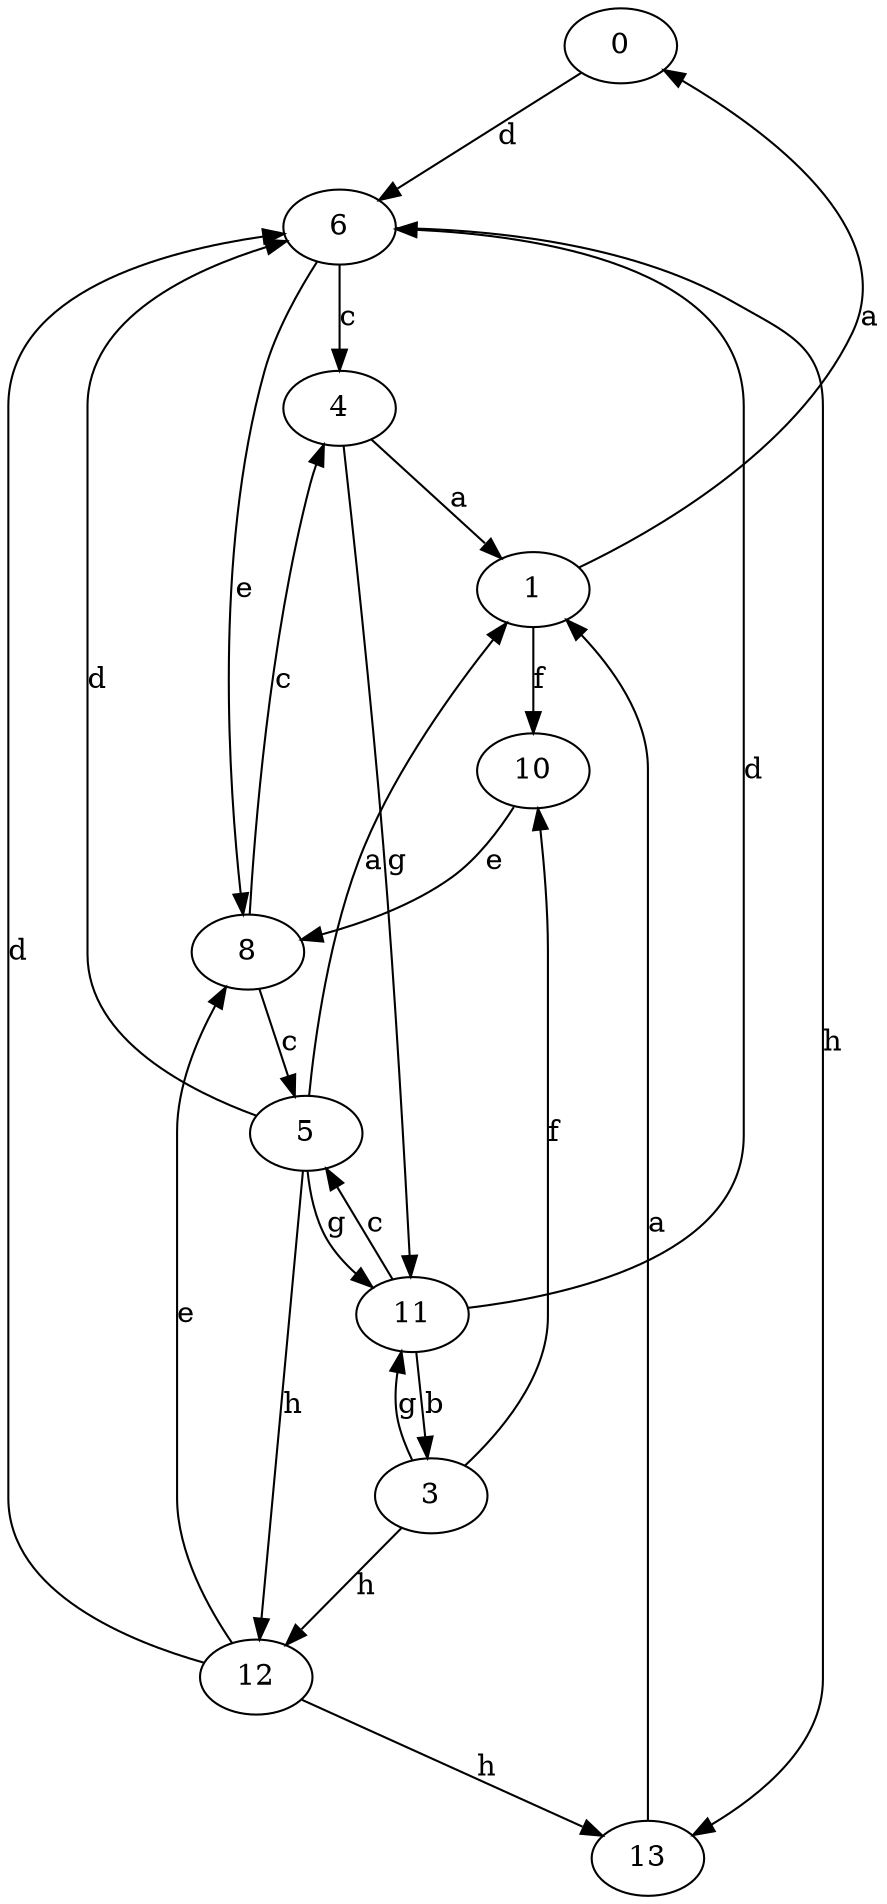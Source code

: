 strict digraph  {
0;
1;
3;
4;
5;
6;
8;
10;
11;
12;
13;
0 -> 6  [label=d];
1 -> 0  [label=a];
1 -> 10  [label=f];
3 -> 10  [label=f];
3 -> 11  [label=g];
3 -> 12  [label=h];
4 -> 1  [label=a];
4 -> 11  [label=g];
5 -> 1  [label=a];
5 -> 6  [label=d];
5 -> 11  [label=g];
5 -> 12  [label=h];
6 -> 4  [label=c];
6 -> 8  [label=e];
6 -> 13  [label=h];
8 -> 4  [label=c];
8 -> 5  [label=c];
10 -> 8  [label=e];
11 -> 3  [label=b];
11 -> 5  [label=c];
11 -> 6  [label=d];
12 -> 6  [label=d];
12 -> 8  [label=e];
12 -> 13  [label=h];
13 -> 1  [label=a];
}
